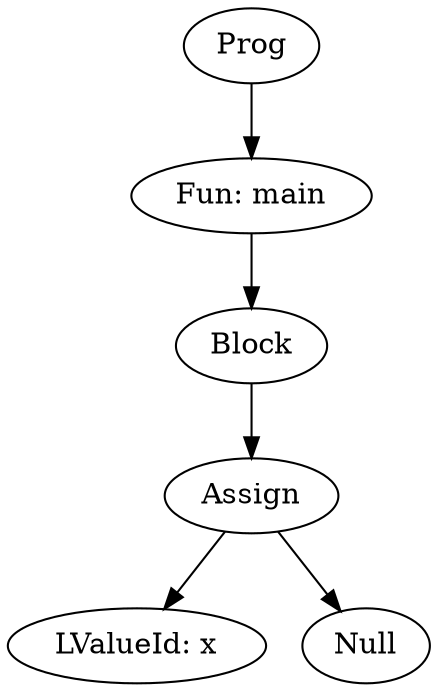 digraph AST {
"Prog166239592" [label="Prog"];
"Fun1018081122" [label="Fun: main"];
"Prog166239592" -> "Fun1018081122";
"CmdBlock242131142" [label="Block"];
"Fun1018081122" -> "CmdBlock242131142";
"CmdAssign1782113663" [label="Assign"];
"CmdBlock242131142" -> "CmdAssign1782113663";
"LValueId1433867275" [label="LValueId: x"];
"CmdAssign1782113663" -> "LValueId1433867275";
"ExpNull476800120" [label="Null"];
"CmdAssign1782113663" -> "ExpNull476800120";
}
